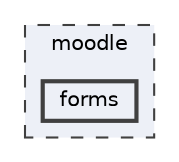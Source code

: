 digraph "moodle/forms"
{
 // INTERACTIVE_SVG=YES
 // LATEX_PDF_SIZE
  bgcolor="transparent";
  edge [fontname=Helvetica,fontsize=10,labelfontname=Helvetica,labelfontsize=10];
  node [fontname=Helvetica,fontsize=10,shape=box,height=0.2,width=0.4];
  compound=true
  subgraph clusterdir_d129500090a3ebdb585463ac4919f51e {
    graph [ bgcolor="#edf0f7", pencolor="grey25", label="moodle", fontname=Helvetica,fontsize=10 style="filled,dashed", URL="dir_d129500090a3ebdb585463ac4919f51e.html",tooltip=""]
  dir_187496f9849600bdbce3a9286ebe6c55 [label="forms", fillcolor="#edf0f7", color="grey25", style="filled,bold", URL="dir_187496f9849600bdbce3a9286ebe6c55.html",tooltip=""];
  }
}
